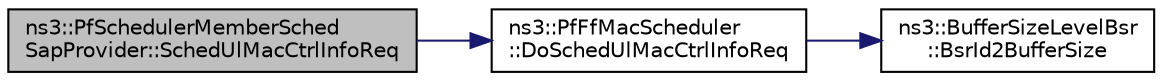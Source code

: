 digraph "ns3::PfSchedulerMemberSchedSapProvider::SchedUlMacCtrlInfoReq"
{
  edge [fontname="Helvetica",fontsize="10",labelfontname="Helvetica",labelfontsize="10"];
  node [fontname="Helvetica",fontsize="10",shape=record];
  rankdir="LR";
  Node1 [label="ns3::PfSchedulerMemberSched\lSapProvider::SchedUlMacCtrlInfoReq",height=0.2,width=0.4,color="black", fillcolor="grey75", style="filled", fontcolor="black"];
  Node1 -> Node2 [color="midnightblue",fontsize="10",style="solid"];
  Node2 [label="ns3::PfFfMacScheduler\l::DoSchedUlMacCtrlInfoReq",height=0.2,width=0.4,color="black", fillcolor="white", style="filled",URL="$d3/de9/classns3_1_1PfFfMacScheduler.html#a48cf6979a777cda384ae128948bc763a"];
  Node2 -> Node3 [color="midnightblue",fontsize="10",style="solid"];
  Node3 [label="ns3::BufferSizeLevelBsr\l::BsrId2BufferSize",height=0.2,width=0.4,color="black", fillcolor="white", style="filled",URL="$d9/d30/classns3_1_1BufferSizeLevelBsr.html#a67fc905f267ed8ac5a617fe229699122"];
}
